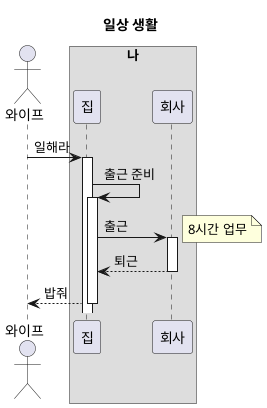 @startuml

autoactivate on

title 일상 생활

actor 와이프 as user

box "나"
participant 집 as home
participant 회사 as company
end box

user -> home : 일해라
home -> home : 출근 준비
home -> company : 출근
note right
    8시간 업무
end note
company --> home : 퇴근
home --> user : 밥줘

@enduml